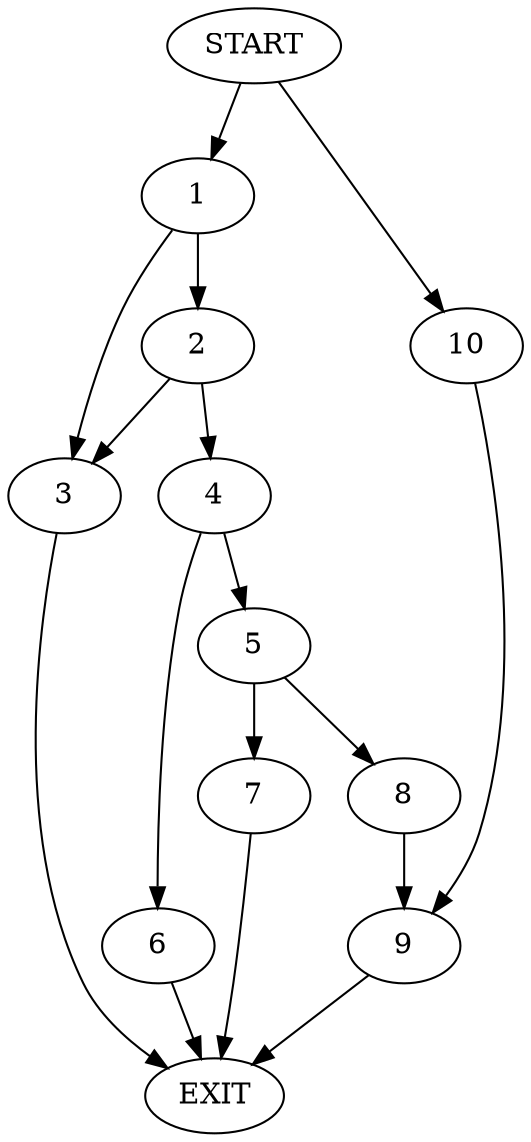 digraph {
0 [label="START"]
11 [label="EXIT"]
0 -> 1
1 -> 2
1 -> 3
2 -> 4
2 -> 3
3 -> 11
4 -> 5
4 -> 6
6 -> 11
5 -> 7
5 -> 8
8 -> 9
7 -> 11
9 -> 11
0 -> 10
10 -> 9
}
